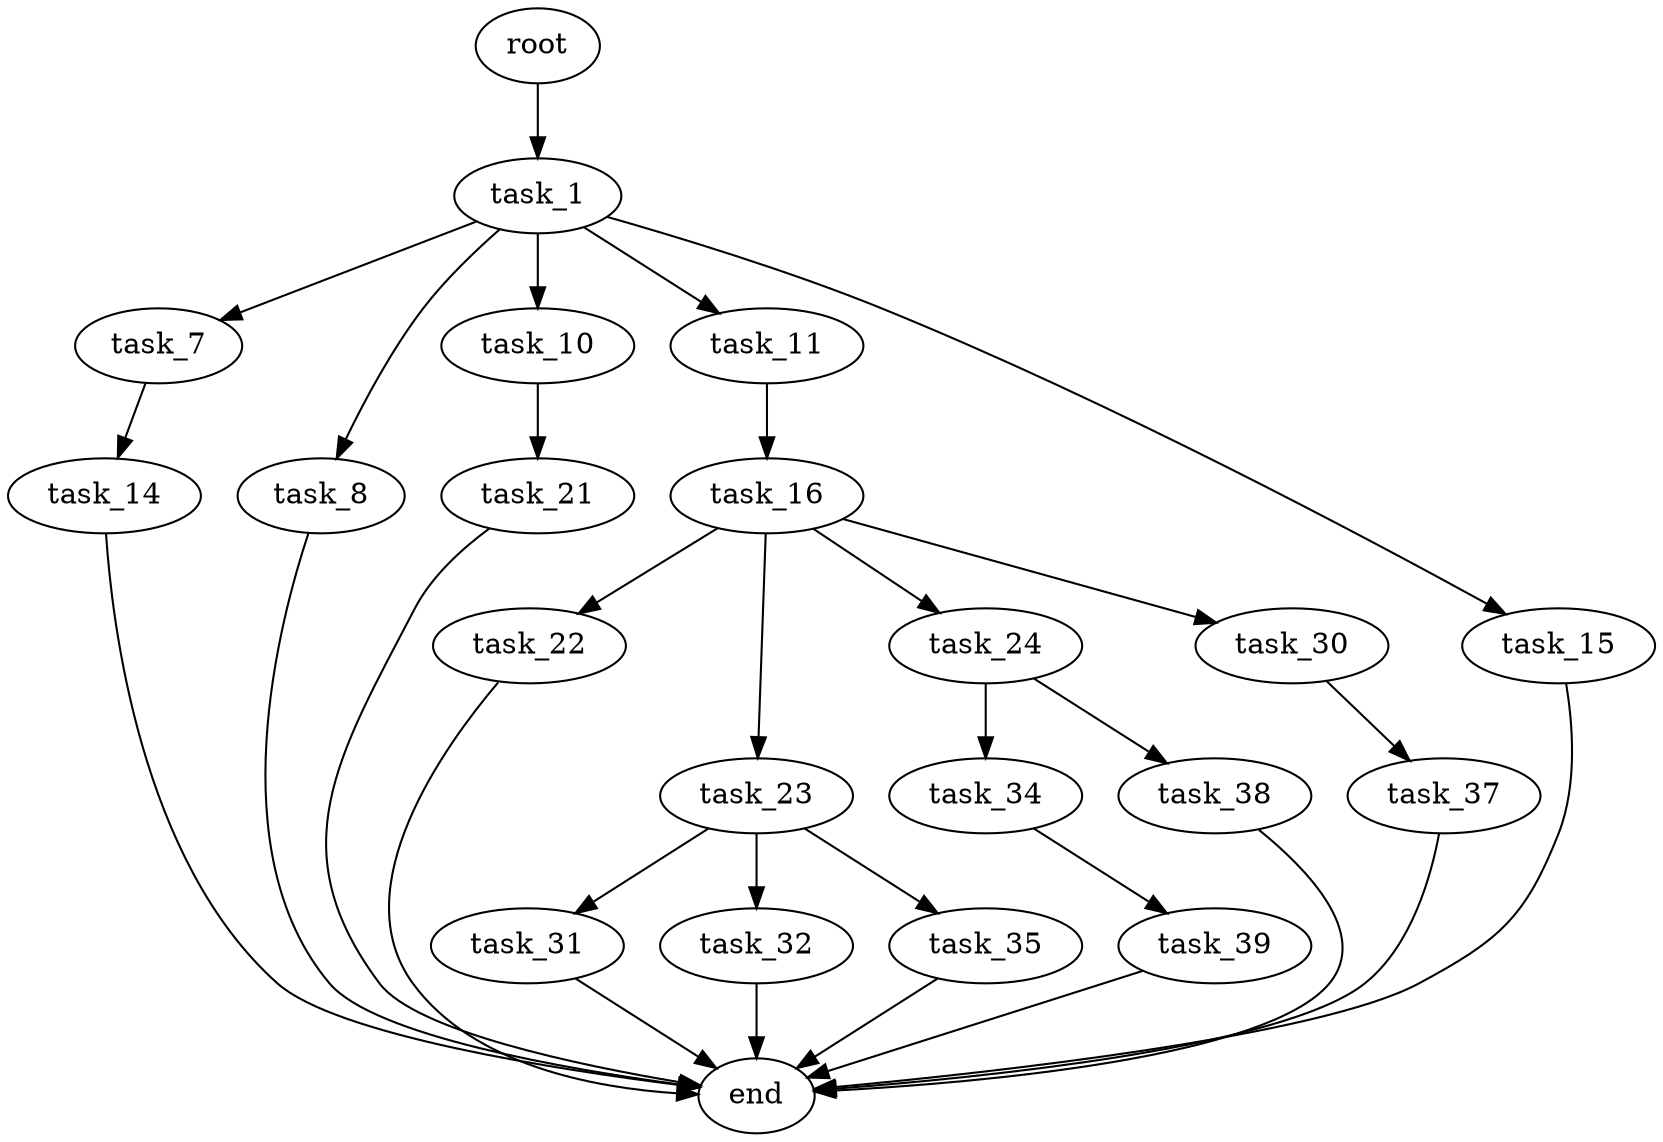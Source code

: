 digraph G {
  root [size="0.000000"];
  task_1 [size="24044475841.000000"];
  task_7 [size="549755813888.000000"];
  task_8 [size="104623976437.000000"];
  task_10 [size="782757789696.000000"];
  task_11 [size="68719476736.000000"];
  task_14 [size="375604806172.000000"];
  task_15 [size="1073741824000.000000"];
  task_16 [size="134217728000.000000"];
  task_21 [size="7929330577.000000"];
  task_22 [size="547820776369.000000"];
  task_23 [size="46594279381.000000"];
  task_24 [size="2645312440.000000"];
  task_30 [size="28515007705.000000"];
  task_31 [size="13258593199.000000"];
  task_32 [size="782757789696.000000"];
  task_34 [size="76625389168.000000"];
  task_35 [size="231928233984.000000"];
  task_37 [size="368293445632.000000"];
  task_38 [size="231928233984.000000"];
  task_39 [size="29555123011.000000"];
  end [size="0.000000"];

  root -> task_1 [size="1.000000"];
  task_1 -> task_7 [size="411041792.000000"];
  task_1 -> task_8 [size="411041792.000000"];
  task_1 -> task_10 [size="411041792.000000"];
  task_1 -> task_11 [size="411041792.000000"];
  task_1 -> task_15 [size="411041792.000000"];
  task_7 -> task_14 [size="536870912.000000"];
  task_8 -> end [size="1.000000"];
  task_10 -> task_21 [size="679477248.000000"];
  task_11 -> task_16 [size="134217728.000000"];
  task_14 -> end [size="1.000000"];
  task_15 -> end [size="1.000000"];
  task_16 -> task_22 [size="209715200.000000"];
  task_16 -> task_23 [size="209715200.000000"];
  task_16 -> task_24 [size="209715200.000000"];
  task_16 -> task_30 [size="209715200.000000"];
  task_21 -> end [size="1.000000"];
  task_22 -> end [size="1.000000"];
  task_23 -> task_31 [size="838860800.000000"];
  task_23 -> task_32 [size="838860800.000000"];
  task_23 -> task_35 [size="838860800.000000"];
  task_24 -> task_34 [size="75497472.000000"];
  task_24 -> task_38 [size="75497472.000000"];
  task_30 -> task_37 [size="838860800.000000"];
  task_31 -> end [size="1.000000"];
  task_32 -> end [size="1.000000"];
  task_34 -> task_39 [size="75497472.000000"];
  task_35 -> end [size="1.000000"];
  task_37 -> end [size="1.000000"];
  task_38 -> end [size="1.000000"];
  task_39 -> end [size="1.000000"];
}
